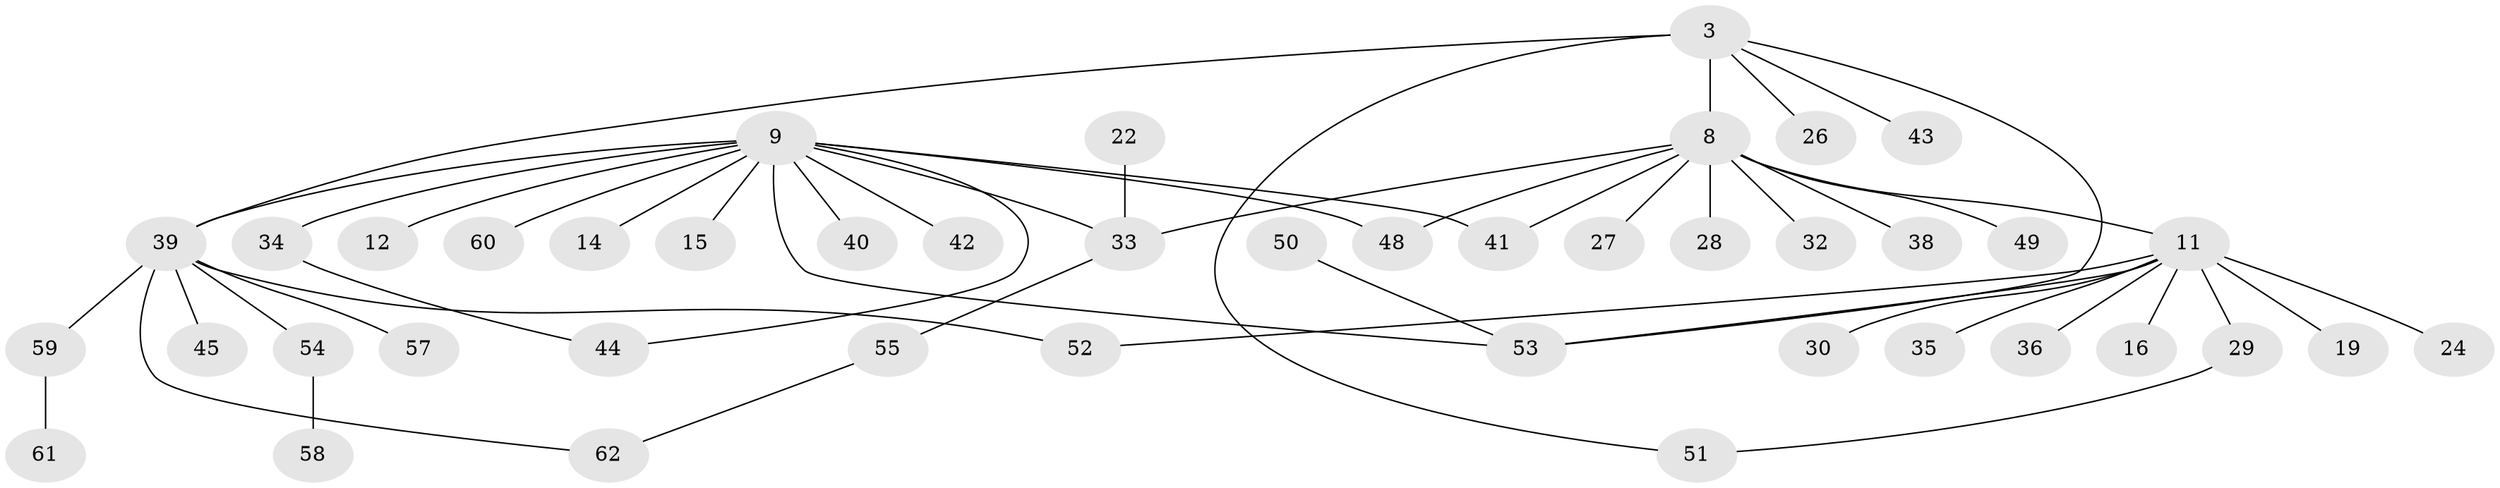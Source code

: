 // original degree distribution, {9: 0.016129032258064516, 8: 0.016129032258064516, 7: 0.06451612903225806, 2: 0.22580645161290322, 4: 0.03225806451612903, 5: 0.03225806451612903, 16: 0.016129032258064516, 3: 0.0967741935483871, 1: 0.5}
// Generated by graph-tools (version 1.1) at 2025/51/03/04/25 21:51:44]
// undirected, 43 vertices, 51 edges
graph export_dot {
graph [start="1"]
  node [color=gray90,style=filled];
  3;
  8 [super="+1"];
  9;
  11 [super="+4+2"];
  12;
  14;
  15;
  16;
  19;
  22;
  24;
  26;
  27;
  28;
  29;
  30;
  32;
  33 [super="+7"];
  34;
  35 [super="+18"];
  36;
  38;
  39 [super="+5"];
  40;
  41 [super="+10"];
  42;
  43;
  44 [super="+25"];
  45;
  48 [super="+46"];
  49;
  50;
  51;
  52 [super="+47"];
  53 [super="+31"];
  54;
  55 [super="+23"];
  57;
  58;
  59 [super="+56"];
  60;
  61;
  62;
  3 -- 8 [weight=2];
  3 -- 26;
  3 -- 43;
  3 -- 51;
  3 -- 53;
  3 -- 39;
  8 -- 28;
  8 -- 32;
  8 -- 49;
  8 -- 33 [weight=2];
  8 -- 38;
  8 -- 11 [weight=3];
  8 -- 27;
  8 -- 41;
  8 -- 48;
  9 -- 12;
  9 -- 14;
  9 -- 15;
  9 -- 34;
  9 -- 39 [weight=2];
  9 -- 40;
  9 -- 42;
  9 -- 53 [weight=2];
  9 -- 60;
  9 -- 33;
  9 -- 41;
  9 -- 48;
  9 -- 44;
  11 -- 19;
  11 -- 29;
  11 -- 36;
  11 -- 16;
  11 -- 24;
  11 -- 30;
  11 -- 53 [weight=2];
  11 -- 52;
  11 -- 35;
  22 -- 33;
  29 -- 51;
  33 -- 55;
  34 -- 44;
  39 -- 45;
  39 -- 54;
  39 -- 62;
  39 -- 57;
  39 -- 52;
  39 -- 59;
  50 -- 53;
  54 -- 58;
  55 -- 62;
  59 -- 61;
}
